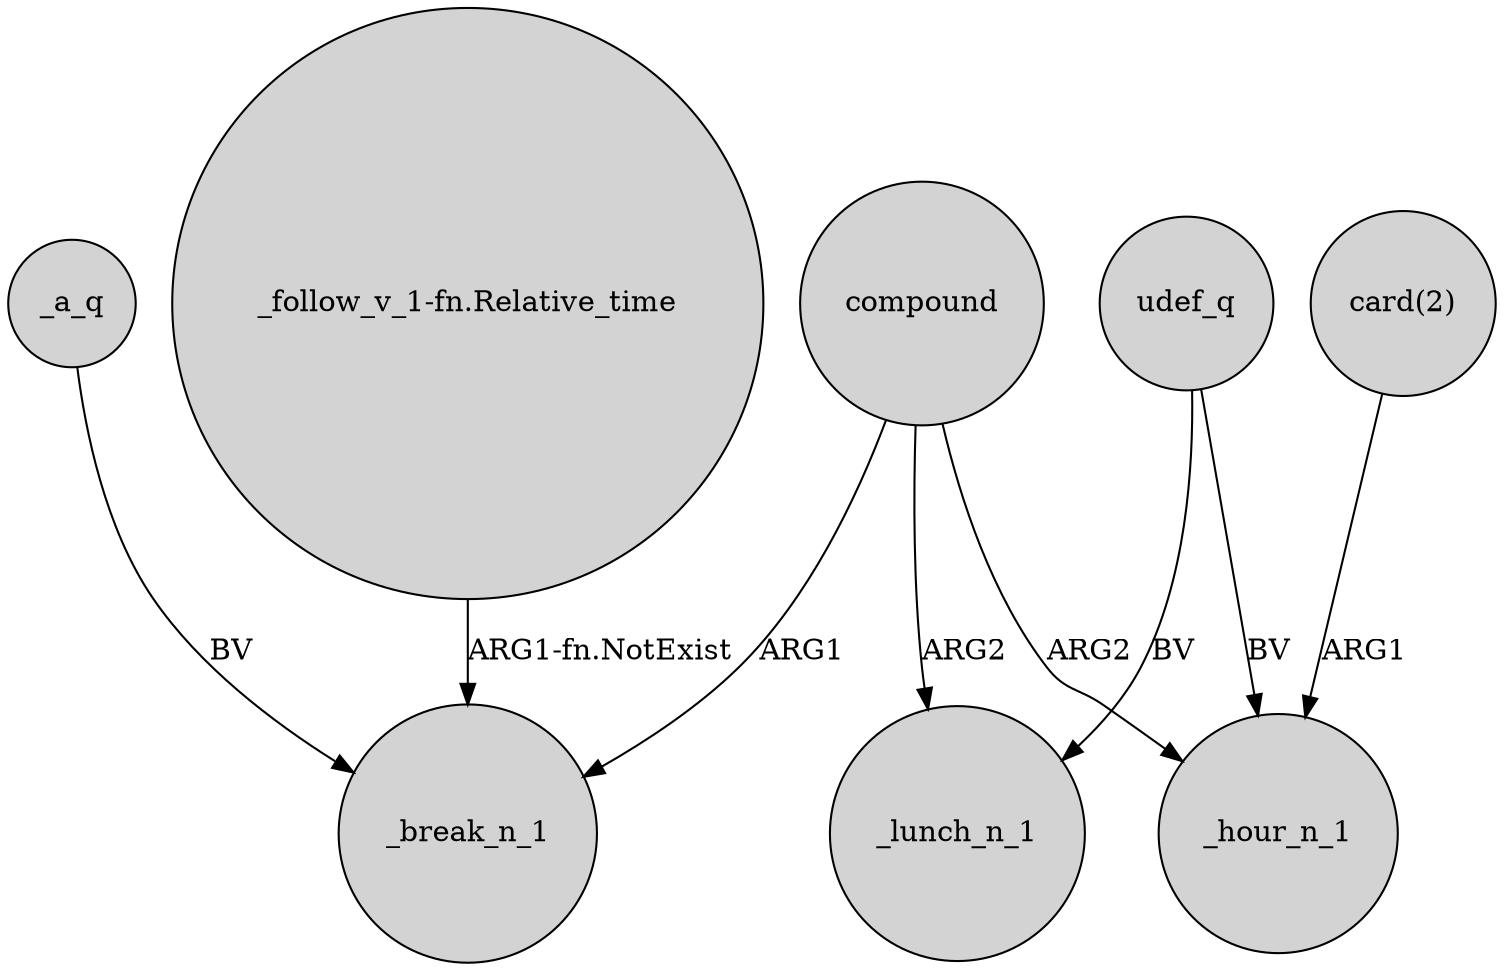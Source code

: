 digraph {
	node [shape=circle style=filled]
	_a_q -> _break_n_1 [label=BV]
	udef_q -> _lunch_n_1 [label=BV]
	compound -> _hour_n_1 [label=ARG2]
	compound -> _lunch_n_1 [label=ARG2]
	"_follow_v_1-fn.Relative_time" -> _break_n_1 [label="ARG1-fn.NotExist"]
	compound -> _break_n_1 [label=ARG1]
	"card(2)" -> _hour_n_1 [label=ARG1]
	udef_q -> _hour_n_1 [label=BV]
}
